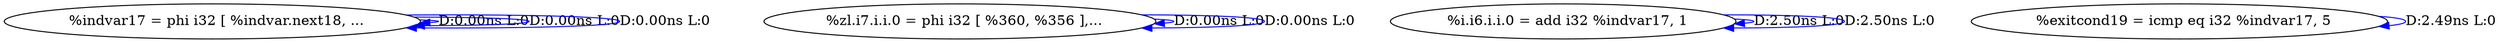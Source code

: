 digraph {
Node0x560817b1ad00[label="  %indvar17 = phi i32 [ %indvar.next18, ..."];
Node0x560817b1ad00 -> Node0x560817b1ad00[label="D:0.00ns L:0",color=blue];
Node0x560817b1ad00 -> Node0x560817b1ad00[label="D:0.00ns L:0",color=blue];
Node0x560817b1ad00 -> Node0x560817b1ad00[label="D:0.00ns L:0",color=blue];
Node0x560817b1ade0[label="  %zl.i7.i.i.0 = phi i32 [ %360, %356 ],..."];
Node0x560817b1ade0 -> Node0x560817b1ade0[label="D:0.00ns L:0",color=blue];
Node0x560817b1ade0 -> Node0x560817b1ade0[label="D:0.00ns L:0",color=blue];
Node0x560817b1aec0[label="  %i.i6.i.i.0 = add i32 %indvar17, 1"];
Node0x560817b1aec0 -> Node0x560817b1aec0[label="D:2.50ns L:0",color=blue];
Node0x560817b1aec0 -> Node0x560817b1aec0[label="D:2.50ns L:0",color=blue];
Node0x560817b1afa0[label="  %exitcond19 = icmp eq i32 %indvar17, 5"];
Node0x560817b1afa0 -> Node0x560817b1afa0[label="D:2.49ns L:0",color=blue];
}
